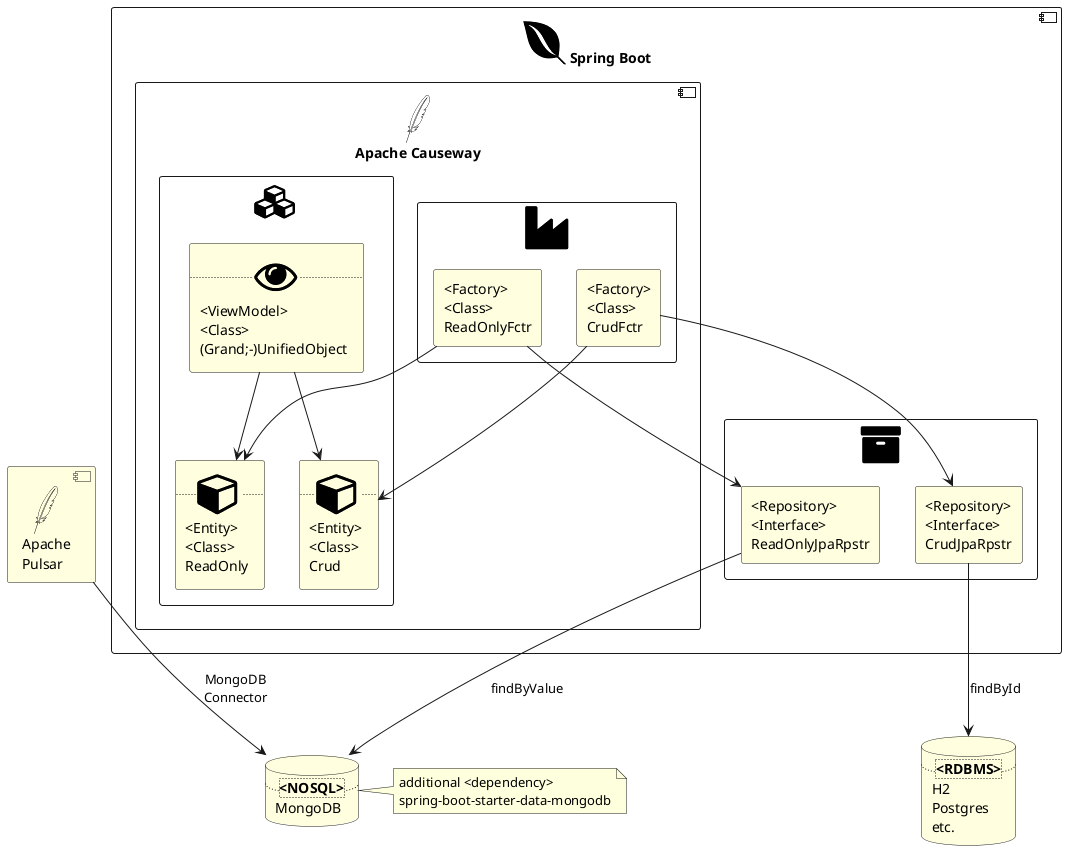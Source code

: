 @startuml
!include <tupadr3/font-awesome/archive>
!include <tupadr3/font-awesome/cube>
!include <tupadr3/font-awesome/cubes>
!include <tupadr3/font-awesome/envira>
!include <tupadr3/font-awesome/eye>
!include <tupadr3/font-awesome/industry>
!include <tupadr3/font-awesome/sitemap>
!include <tupadr3/devicons2/apache_line>

top to bottom direction
!$color = "#lightyellow"

component "<$apache_line>\nApache\nPulsar"  as AP $color
database "..**<NOSQL>**..\nMongoDB" as NOSQL $color
database "..**<RDBMS>**..\nH2\nPostgres\netc." as DB $color
component "..<$envira>Spring Boot.." as SB {
    component "<$apache_line>\nApache Causeway" as AI {
        rectangle <$cubes> {
            rectangle "..<$eye>..\n<ViewModel>\n<Class>\n(Grand;-)UnifiedObject" as VM $color
            rectangle "..<$cube>..\n<Entity>\n<Class>\nCrud" as CRUD $color
            rectangle "..<$cube>..\n<Entity>\n<Class>\nReadOnly" as RO $color
            VM --> CRUD
            VM --> RO
        }
        rectangle <$industry> {
            rectangle "<Factory>\n<Class>\nCrudFctr" as CRUDF $color
            rectangle "<Factory>\n<Class>\nReadOnlyFctr" as ROF $color
        }
    }
rectangle <$archive> {
rectangle "<Repository>\n<Interface>\nCrudJpaRpstr" as CRUDR $color
rectangle "<Repository>\n<Interface>\nReadOnlyJpaRpstr" as ROR $color
}
CRUDF --> CRUD
CRUDF --> CRUDR
ROF --> RO
ROF --> ROR
}
AP --> NOSQL : MongoDB\nConnector
ROR --> NOSQL : findByValue
CRUDR --> DB : findById

note right of NOSQL
additional <dependency>
spring-boot-starter-data-mongodb
end note

@enduml
